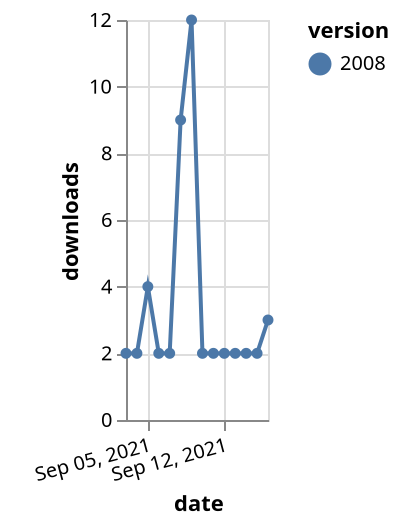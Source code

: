{"$schema": "https://vega.github.io/schema/vega-lite/v5.json", "description": "A simple bar chart with embedded data.", "data": {"values": [{"date": "2021-09-03", "total": 4717, "delta": 2, "version": "2008"}, {"date": "2021-09-04", "total": 4719, "delta": 2, "version": "2008"}, {"date": "2021-09-05", "total": 4723, "delta": 4, "version": "2008"}, {"date": "2021-09-06", "total": 4725, "delta": 2, "version": "2008"}, {"date": "2021-09-07", "total": 4727, "delta": 2, "version": "2008"}, {"date": "2021-09-08", "total": 4736, "delta": 9, "version": "2008"}, {"date": "2021-09-09", "total": 4748, "delta": 12, "version": "2008"}, {"date": "2021-09-10", "total": 4750, "delta": 2, "version": "2008"}, {"date": "2021-09-11", "total": 4752, "delta": 2, "version": "2008"}, {"date": "2021-09-12", "total": 4754, "delta": 2, "version": "2008"}, {"date": "2021-09-13", "total": 4756, "delta": 2, "version": "2008"}, {"date": "2021-09-14", "total": 4758, "delta": 2, "version": "2008"}, {"date": "2021-09-15", "total": 4760, "delta": 2, "version": "2008"}, {"date": "2021-09-16", "total": 4763, "delta": 3, "version": "2008"}]}, "width": "container", "mark": {"type": "line", "point": {"filled": true}}, "encoding": {"x": {"field": "date", "type": "temporal", "timeUnit": "yearmonthdate", "title": "date", "axis": {"labelAngle": -15}}, "y": {"field": "delta", "type": "quantitative", "title": "downloads"}, "color": {"field": "version", "type": "nominal"}, "tooltip": {"field": "delta"}}}